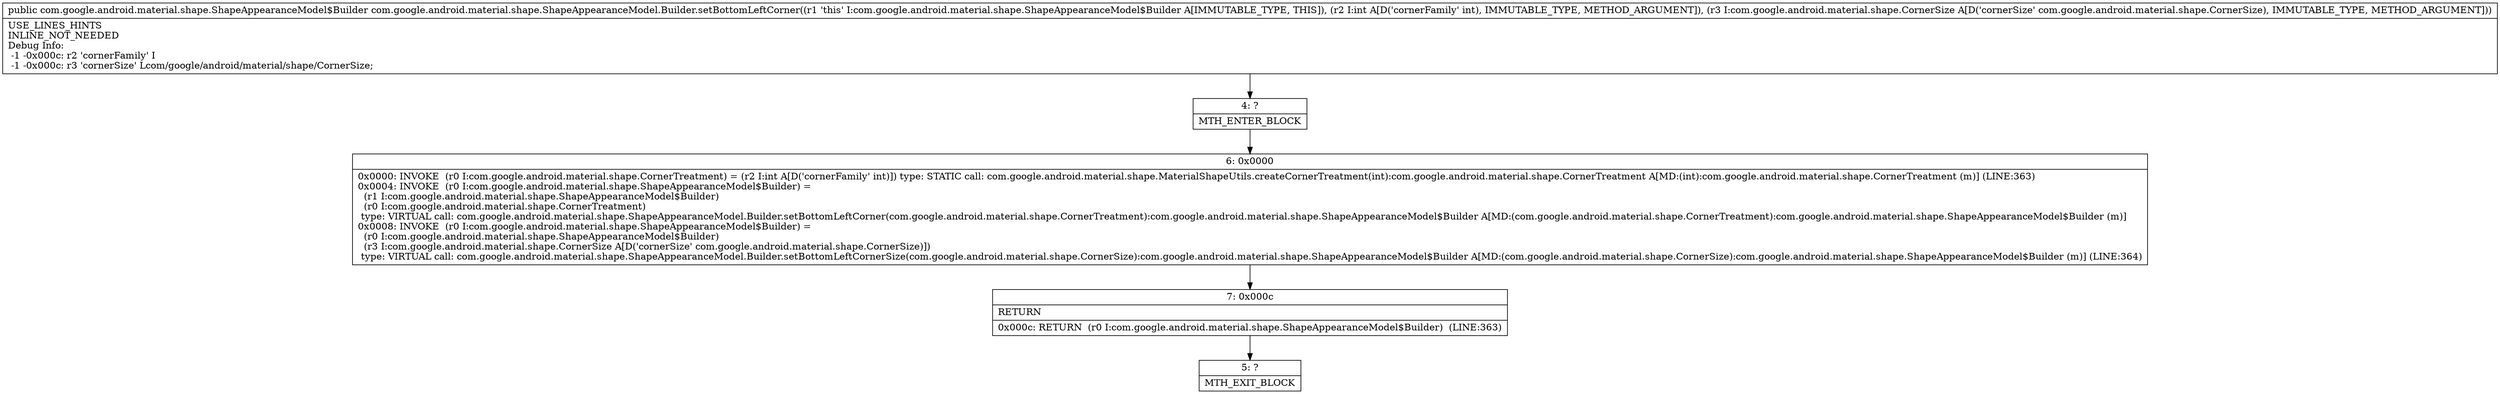 digraph "CFG forcom.google.android.material.shape.ShapeAppearanceModel.Builder.setBottomLeftCorner(ILcom\/google\/android\/material\/shape\/CornerSize;)Lcom\/google\/android\/material\/shape\/ShapeAppearanceModel$Builder;" {
Node_4 [shape=record,label="{4\:\ ?|MTH_ENTER_BLOCK\l}"];
Node_6 [shape=record,label="{6\:\ 0x0000|0x0000: INVOKE  (r0 I:com.google.android.material.shape.CornerTreatment) = (r2 I:int A[D('cornerFamily' int)]) type: STATIC call: com.google.android.material.shape.MaterialShapeUtils.createCornerTreatment(int):com.google.android.material.shape.CornerTreatment A[MD:(int):com.google.android.material.shape.CornerTreatment (m)] (LINE:363)\l0x0004: INVOKE  (r0 I:com.google.android.material.shape.ShapeAppearanceModel$Builder) = \l  (r1 I:com.google.android.material.shape.ShapeAppearanceModel$Builder)\l  (r0 I:com.google.android.material.shape.CornerTreatment)\l type: VIRTUAL call: com.google.android.material.shape.ShapeAppearanceModel.Builder.setBottomLeftCorner(com.google.android.material.shape.CornerTreatment):com.google.android.material.shape.ShapeAppearanceModel$Builder A[MD:(com.google.android.material.shape.CornerTreatment):com.google.android.material.shape.ShapeAppearanceModel$Builder (m)]\l0x0008: INVOKE  (r0 I:com.google.android.material.shape.ShapeAppearanceModel$Builder) = \l  (r0 I:com.google.android.material.shape.ShapeAppearanceModel$Builder)\l  (r3 I:com.google.android.material.shape.CornerSize A[D('cornerSize' com.google.android.material.shape.CornerSize)])\l type: VIRTUAL call: com.google.android.material.shape.ShapeAppearanceModel.Builder.setBottomLeftCornerSize(com.google.android.material.shape.CornerSize):com.google.android.material.shape.ShapeAppearanceModel$Builder A[MD:(com.google.android.material.shape.CornerSize):com.google.android.material.shape.ShapeAppearanceModel$Builder (m)] (LINE:364)\l}"];
Node_7 [shape=record,label="{7\:\ 0x000c|RETURN\l|0x000c: RETURN  (r0 I:com.google.android.material.shape.ShapeAppearanceModel$Builder)  (LINE:363)\l}"];
Node_5 [shape=record,label="{5\:\ ?|MTH_EXIT_BLOCK\l}"];
MethodNode[shape=record,label="{public com.google.android.material.shape.ShapeAppearanceModel$Builder com.google.android.material.shape.ShapeAppearanceModel.Builder.setBottomLeftCorner((r1 'this' I:com.google.android.material.shape.ShapeAppearanceModel$Builder A[IMMUTABLE_TYPE, THIS]), (r2 I:int A[D('cornerFamily' int), IMMUTABLE_TYPE, METHOD_ARGUMENT]), (r3 I:com.google.android.material.shape.CornerSize A[D('cornerSize' com.google.android.material.shape.CornerSize), IMMUTABLE_TYPE, METHOD_ARGUMENT]))  | USE_LINES_HINTS\lINLINE_NOT_NEEDED\lDebug Info:\l  \-1 \-0x000c: r2 'cornerFamily' I\l  \-1 \-0x000c: r3 'cornerSize' Lcom\/google\/android\/material\/shape\/CornerSize;\l}"];
MethodNode -> Node_4;Node_4 -> Node_6;
Node_6 -> Node_7;
Node_7 -> Node_5;
}

